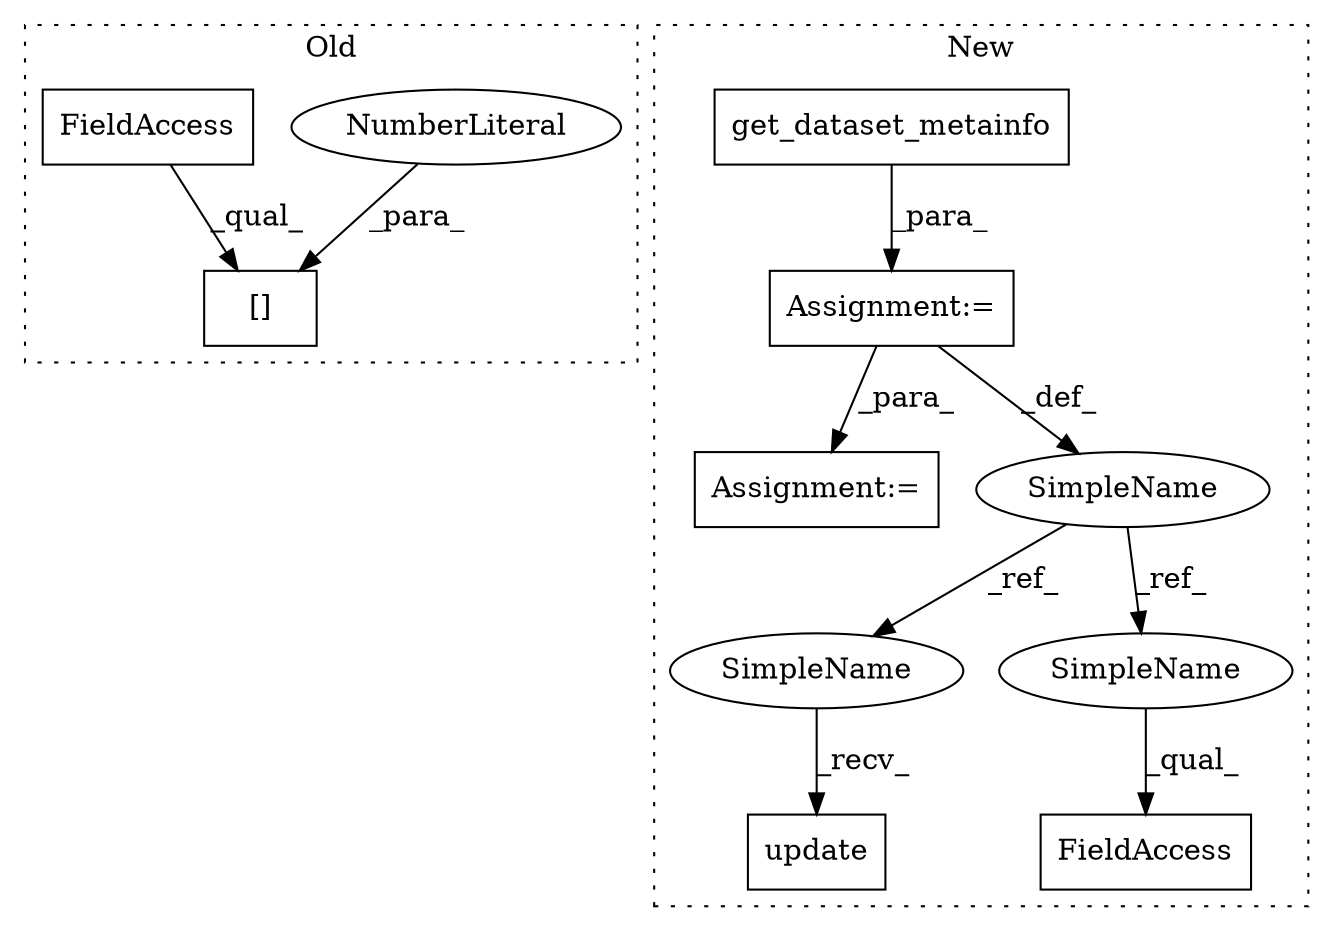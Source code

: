 digraph G {
subgraph cluster0 {
1 [label="[]" a="2" s="11474,11494" l="19,1" shape="box"];
3 [label="NumberLiteral" a="34" s="11493" l="1" shape="ellipse"];
5 [label="FieldAccess" a="22" s="11474" l="18" shape="box"];
label = "Old";
style="dotted";
}
subgraph cluster1 {
2 [label="get_dataset_metainfo" a="32" s="13928,13961" l="21,1" shape="box"];
4 [label="update" a="32" s="13980,13991" l="7,1" shape="box"];
6 [label="Assignment:=" a="7" s="13927" l="1" shape="box"];
7 [label="Assignment:=" a="7" s="14455" l="1" shape="box"];
8 [label="FieldAccess" a="22" s="15289" l="25" shape="box"];
9 [label="SimpleName" a="42" s="13916" l="11" shape="ellipse"];
10 [label="SimpleName" a="42" s="13968" l="11" shape="ellipse"];
11 [label="SimpleName" a="42" s="15289" l="11" shape="ellipse"];
label = "New";
style="dotted";
}
2 -> 6 [label="_para_"];
3 -> 1 [label="_para_"];
5 -> 1 [label="_qual_"];
6 -> 9 [label="_def_"];
6 -> 7 [label="_para_"];
9 -> 11 [label="_ref_"];
9 -> 10 [label="_ref_"];
10 -> 4 [label="_recv_"];
11 -> 8 [label="_qual_"];
}